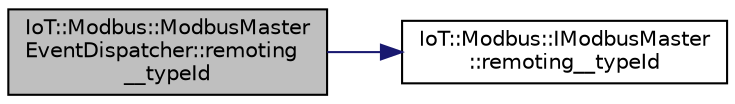 digraph "IoT::Modbus::ModbusMasterEventDispatcher::remoting__typeId"
{
 // LATEX_PDF_SIZE
  edge [fontname="Helvetica",fontsize="10",labelfontname="Helvetica",labelfontsize="10"];
  node [fontname="Helvetica",fontsize="10",shape=record];
  rankdir="LR";
  Node1 [label="IoT::Modbus::ModbusMaster\lEventDispatcher::remoting\l__typeId",height=0.2,width=0.4,color="black", fillcolor="grey75", style="filled", fontcolor="black",tooltip=" "];
  Node1 -> Node2 [color="midnightblue",fontsize="10",style="solid"];
  Node2 [label="IoT::Modbus::IModbusMaster\l::remoting__typeId",height=0.2,width=0.4,color="black", fillcolor="white", style="filled",URL="$classIoT_1_1Modbus_1_1IModbusMaster.html#a199d3ee419654a3530aa4c34689fab70",tooltip=" "];
}
